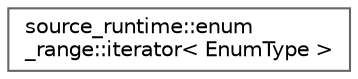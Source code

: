 digraph "类继承关系图"
{
 // LATEX_PDF_SIZE
  bgcolor="transparent";
  edge [fontname=Helvetica,fontsize=10,labelfontname=Helvetica,labelfontsize=10];
  node [fontname=Helvetica,fontsize=10,shape=box,height=0.2,width=0.4];
  rankdir="LR";
  Node0 [id="Node000000",label="source_runtime::enum\l_range::iterator\< EnumType \>",height=0.2,width=0.4,color="grey40", fillcolor="white", style="filled",URL="$structsource__runtime_1_1enum__range_1_1iterator.html",tooltip=" "];
}
